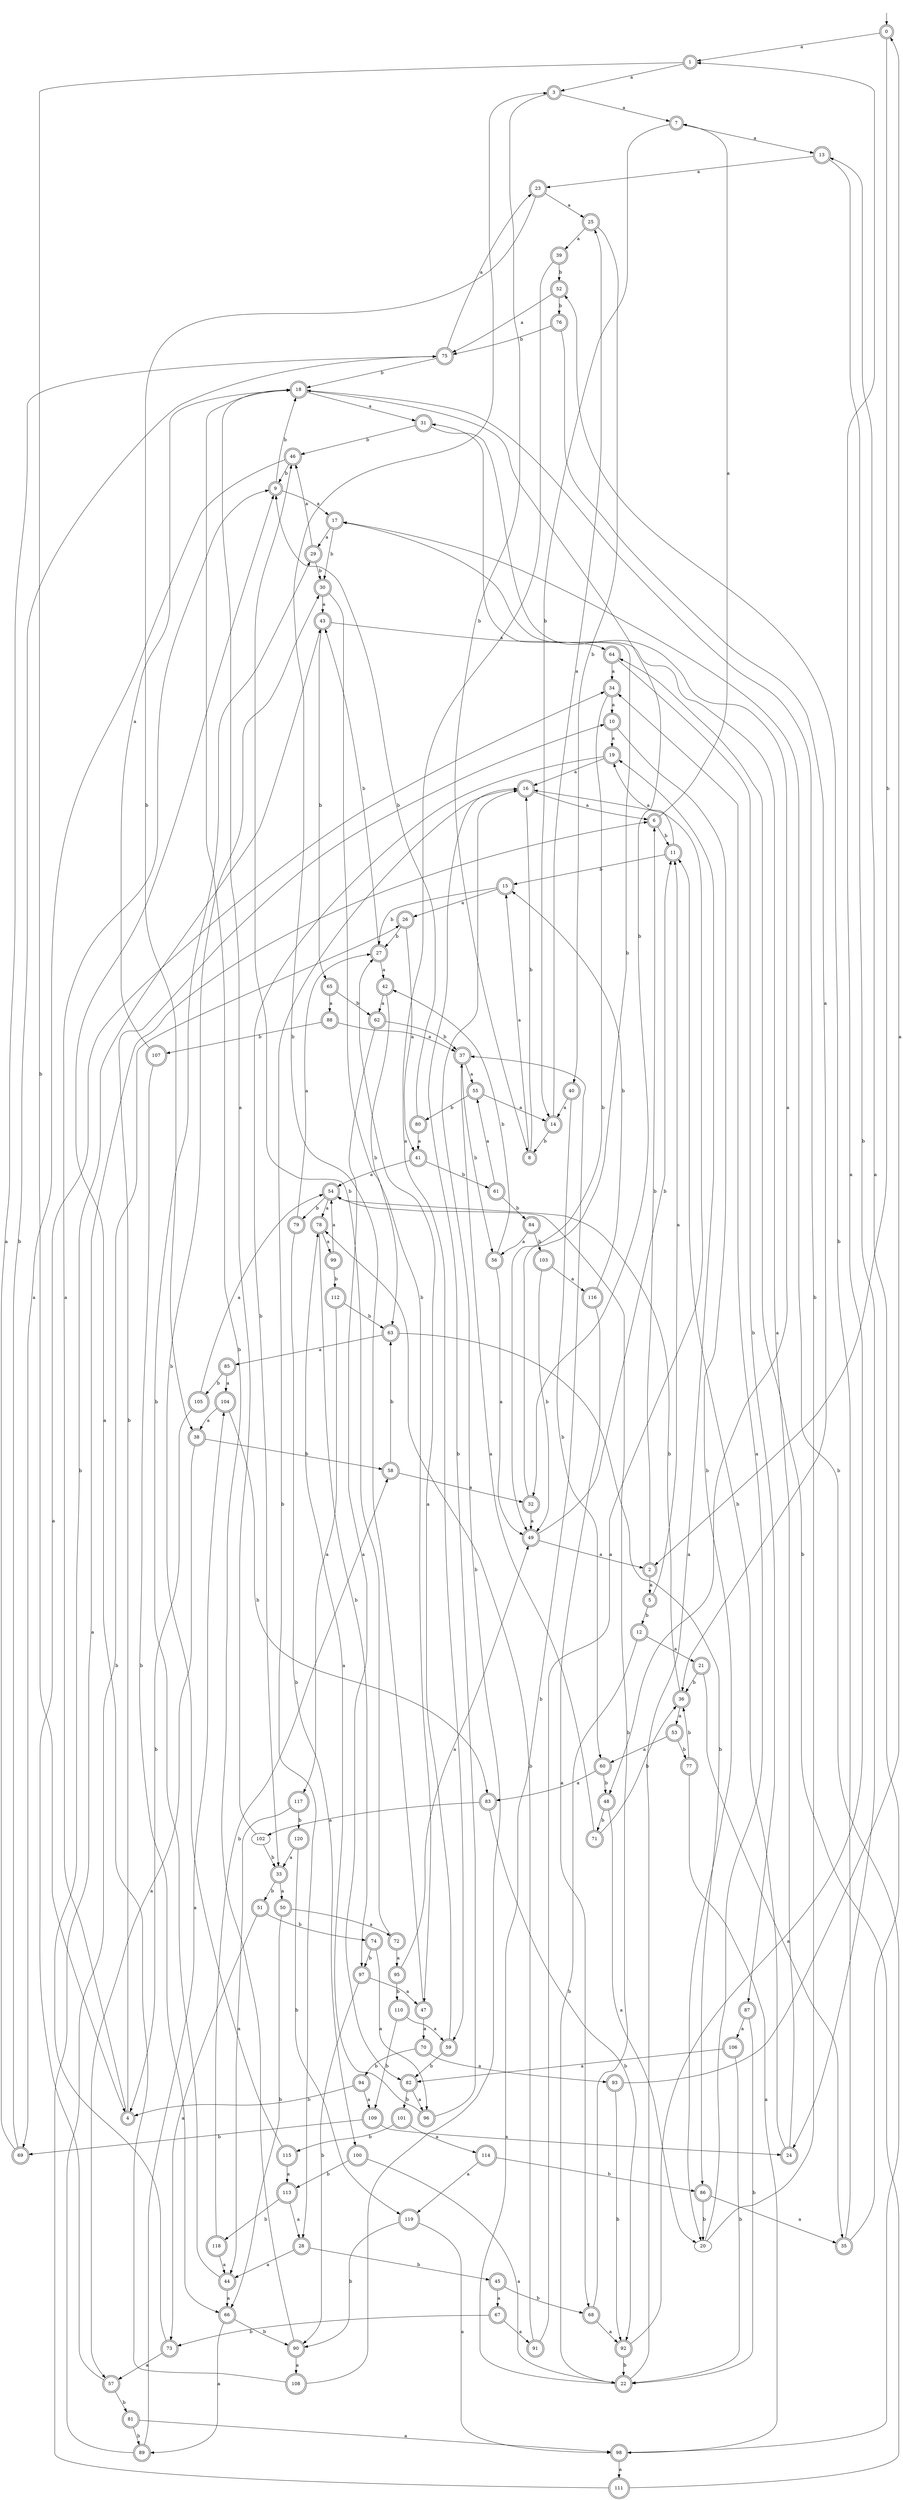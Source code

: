 digraph RandomDFA {
  __start0 [label="", shape=none];
  __start0 -> 0 [label=""];
  0 [shape=circle] [shape=doublecircle]
  0 -> 1 [label="a"]
  0 -> 2 [label="b"]
  1 [shape=doublecircle]
  1 -> 3 [label="a"]
  1 -> 4 [label="b"]
  2 [shape=doublecircle]
  2 -> 5 [label="a"]
  2 -> 6 [label="b"]
  3 [shape=doublecircle]
  3 -> 7 [label="a"]
  3 -> 8 [label="b"]
  4 [shape=doublecircle]
  4 -> 9 [label="a"]
  4 -> 10 [label="b"]
  5 [shape=doublecircle]
  5 -> 11 [label="a"]
  5 -> 12 [label="b"]
  6 [shape=doublecircle]
  6 -> 7 [label="a"]
  6 -> 11 [label="b"]
  7 [shape=doublecircle]
  7 -> 13 [label="a"]
  7 -> 14 [label="b"]
  8 [shape=doublecircle]
  8 -> 15 [label="a"]
  8 -> 16 [label="b"]
  9 [shape=doublecircle]
  9 -> 17 [label="a"]
  9 -> 18 [label="b"]
  10 [shape=doublecircle]
  10 -> 19 [label="a"]
  10 -> 20 [label="b"]
  11 [shape=doublecircle]
  11 -> 19 [label="a"]
  11 -> 15 [label="b"]
  12 [shape=doublecircle]
  12 -> 21 [label="a"]
  12 -> 22 [label="b"]
  13 [shape=doublecircle]
  13 -> 23 [label="a"]
  13 -> 24 [label="b"]
  14 [shape=doublecircle]
  14 -> 25 [label="a"]
  14 -> 8 [label="b"]
  15 [shape=doublecircle]
  15 -> 26 [label="a"]
  15 -> 27 [label="b"]
  16 [shape=doublecircle]
  16 -> 6 [label="a"]
  16 -> 28 [label="b"]
  17 [shape=doublecircle]
  17 -> 29 [label="a"]
  17 -> 30 [label="b"]
  18 [shape=doublecircle]
  18 -> 31 [label="a"]
  18 -> 32 [label="b"]
  19 [shape=doublecircle]
  19 -> 16 [label="a"]
  19 -> 33 [label="b"]
  20
  20 -> 34 [label="a"]
  20 -> 18 [label="b"]
  21 [shape=doublecircle]
  21 -> 35 [label="a"]
  21 -> 36 [label="b"]
  22 [shape=doublecircle]
  22 -> 19 [label="a"]
  22 -> 37 [label="b"]
  23 [shape=doublecircle]
  23 -> 25 [label="a"]
  23 -> 38 [label="b"]
  24 [shape=doublecircle]
  24 -> 17 [label="a"]
  24 -> 11 [label="b"]
  25 [shape=doublecircle]
  25 -> 39 [label="a"]
  25 -> 40 [label="b"]
  26 [shape=doublecircle]
  26 -> 41 [label="a"]
  26 -> 27 [label="b"]
  27 [shape=doublecircle]
  27 -> 42 [label="a"]
  27 -> 43 [label="b"]
  28 [shape=doublecircle]
  28 -> 44 [label="a"]
  28 -> 45 [label="b"]
  29 [shape=doublecircle]
  29 -> 46 [label="a"]
  29 -> 30 [label="b"]
  30 [shape=doublecircle]
  30 -> 43 [label="a"]
  30 -> 47 [label="b"]
  31 [shape=doublecircle]
  31 -> 48 [label="a"]
  31 -> 46 [label="b"]
  32 [shape=doublecircle]
  32 -> 49 [label="a"]
  32 -> 31 [label="b"]
  33 [shape=doublecircle]
  33 -> 50 [label="a"]
  33 -> 51 [label="b"]
  34 [shape=doublecircle]
  34 -> 10 [label="a"]
  34 -> 49 [label="b"]
  35 [shape=doublecircle]
  35 -> 13 [label="a"]
  35 -> 52 [label="b"]
  36 [shape=doublecircle]
  36 -> 53 [label="a"]
  36 -> 54 [label="b"]
  37 [shape=doublecircle]
  37 -> 55 [label="a"]
  37 -> 56 [label="b"]
  38 [shape=doublecircle]
  38 -> 57 [label="a"]
  38 -> 58 [label="b"]
  39 [shape=doublecircle]
  39 -> 59 [label="a"]
  39 -> 52 [label="b"]
  40 [shape=doublecircle]
  40 -> 14 [label="a"]
  40 -> 60 [label="b"]
  41 [shape=doublecircle]
  41 -> 54 [label="a"]
  41 -> 61 [label="b"]
  42 [shape=doublecircle]
  42 -> 62 [label="a"]
  42 -> 63 [label="b"]
  43 [shape=doublecircle]
  43 -> 64 [label="a"]
  43 -> 65 [label="b"]
  44 [shape=doublecircle]
  44 -> 66 [label="a"]
  44 -> 29 [label="b"]
  45 [shape=doublecircle]
  45 -> 67 [label="a"]
  45 -> 68 [label="b"]
  46 [shape=doublecircle]
  46 -> 69 [label="a"]
  46 -> 9 [label="b"]
  47 [shape=doublecircle]
  47 -> 70 [label="a"]
  47 -> 3 [label="b"]
  48 [shape=doublecircle]
  48 -> 20 [label="a"]
  48 -> 71 [label="b"]
  49 [shape=doublecircle]
  49 -> 2 [label="a"]
  49 -> 11 [label="b"]
  50 [shape=doublecircle]
  50 -> 72 [label="a"]
  50 -> 66 [label="b"]
  51 [shape=doublecircle]
  51 -> 73 [label="a"]
  51 -> 74 [label="b"]
  52 [shape=doublecircle]
  52 -> 75 [label="a"]
  52 -> 76 [label="b"]
  53 [shape=doublecircle]
  53 -> 60 [label="a"]
  53 -> 77 [label="b"]
  54 [shape=doublecircle]
  54 -> 78 [label="a"]
  54 -> 79 [label="b"]
  55 [shape=doublecircle]
  55 -> 14 [label="a"]
  55 -> 80 [label="b"]
  56 [shape=doublecircle]
  56 -> 49 [label="a"]
  56 -> 42 [label="b"]
  57 [shape=doublecircle]
  57 -> 34 [label="a"]
  57 -> 81 [label="b"]
  58 [shape=doublecircle]
  58 -> 32 [label="a"]
  58 -> 63 [label="b"]
  59 [shape=doublecircle]
  59 -> 27 [label="a"]
  59 -> 82 [label="b"]
  60 [shape=doublecircle]
  60 -> 83 [label="a"]
  60 -> 48 [label="b"]
  61 [shape=doublecircle]
  61 -> 55 [label="a"]
  61 -> 84 [label="b"]
  62 [shape=doublecircle]
  62 -> 82 [label="a"]
  62 -> 37 [label="b"]
  63 [shape=doublecircle]
  63 -> 85 [label="a"]
  63 -> 86 [label="b"]
  64 [shape=doublecircle]
  64 -> 34 [label="a"]
  64 -> 87 [label="b"]
  65 [shape=doublecircle]
  65 -> 88 [label="a"]
  65 -> 62 [label="b"]
  66 [shape=doublecircle]
  66 -> 89 [label="a"]
  66 -> 90 [label="b"]
  67 [shape=doublecircle]
  67 -> 91 [label="a"]
  67 -> 73 [label="b"]
  68 [shape=doublecircle]
  68 -> 92 [label="a"]
  68 -> 54 [label="b"]
  69 [shape=doublecircle]
  69 -> 75 [label="a"]
  69 -> 75 [label="b"]
  70 [shape=doublecircle]
  70 -> 93 [label="a"]
  70 -> 94 [label="b"]
  71 [shape=doublecircle]
  71 -> 37 [label="a"]
  71 -> 36 [label="b"]
  72 [shape=doublecircle]
  72 -> 95 [label="a"]
  72 -> 46 [label="b"]
  73 [shape=doublecircle]
  73 -> 57 [label="a"]
  73 -> 43 [label="b"]
  74 [shape=doublecircle]
  74 -> 96 [label="a"]
  74 -> 97 [label="b"]
  75 [shape=doublecircle]
  75 -> 23 [label="a"]
  75 -> 18 [label="b"]
  76 [shape=doublecircle]
  76 -> 36 [label="a"]
  76 -> 75 [label="b"]
  77 [shape=doublecircle]
  77 -> 98 [label="a"]
  77 -> 36 [label="b"]
  78 [shape=doublecircle]
  78 -> 99 [label="a"]
  78 -> 97 [label="b"]
  79 [shape=doublecircle]
  79 -> 27 [label="a"]
  79 -> 100 [label="b"]
  80 [shape=doublecircle]
  80 -> 41 [label="a"]
  80 -> 9 [label="b"]
  81 [shape=doublecircle]
  81 -> 98 [label="a"]
  81 -> 89 [label="b"]
  82 [shape=doublecircle]
  82 -> 96 [label="a"]
  82 -> 101 [label="b"]
  83 [shape=doublecircle]
  83 -> 102 [label="a"]
  83 -> 92 [label="b"]
  84 [shape=doublecircle]
  84 -> 56 [label="a"]
  84 -> 103 [label="b"]
  85 [shape=doublecircle]
  85 -> 104 [label="a"]
  85 -> 105 [label="b"]
  86 [shape=doublecircle]
  86 -> 35 [label="a"]
  86 -> 20 [label="b"]
  87 [shape=doublecircle]
  87 -> 106 [label="a"]
  87 -> 22 [label="b"]
  88 [shape=doublecircle]
  88 -> 37 [label="a"]
  88 -> 107 [label="b"]
  89 [shape=doublecircle]
  89 -> 104 [label="a"]
  89 -> 26 [label="b"]
  90 [shape=doublecircle]
  90 -> 108 [label="a"]
  90 -> 18 [label="b"]
  91 [shape=doublecircle]
  91 -> 16 [label="a"]
  91 -> 78 [label="b"]
  92 [shape=doublecircle]
  92 -> 1 [label="a"]
  92 -> 22 [label="b"]
  93 [shape=doublecircle]
  93 -> 0 [label="a"]
  93 -> 92 [label="b"]
  94 [shape=doublecircle]
  94 -> 109 [label="a"]
  94 -> 4 [label="b"]
  95 [shape=doublecircle]
  95 -> 49 [label="a"]
  95 -> 110 [label="b"]
  96 [shape=doublecircle]
  96 -> 78 [label="a"]
  96 -> 16 [label="b"]
  97 [shape=doublecircle]
  97 -> 47 [label="a"]
  97 -> 90 [label="b"]
  98 [shape=doublecircle]
  98 -> 111 [label="a"]
  98 -> 17 [label="b"]
  99 [shape=doublecircle]
  99 -> 54 [label="a"]
  99 -> 112 [label="b"]
  100 [shape=doublecircle]
  100 -> 22 [label="a"]
  100 -> 113 [label="b"]
  101 [shape=doublecircle]
  101 -> 114 [label="a"]
  101 -> 115 [label="b"]
  102
  102 -> 18 [label="a"]
  102 -> 33 [label="b"]
  103 [shape=doublecircle]
  103 -> 116 [label="a"]
  103 -> 49 [label="b"]
  104 [shape=doublecircle]
  104 -> 38 [label="a"]
  104 -> 83 [label="b"]
  105 [shape=doublecircle]
  105 -> 54 [label="a"]
  105 -> 4 [label="b"]
  106 [shape=doublecircle]
  106 -> 82 [label="a"]
  106 -> 22 [label="b"]
  107 [shape=doublecircle]
  107 -> 18 [label="a"]
  107 -> 66 [label="b"]
  108 [shape=doublecircle]
  108 -> 9 [label="a"]
  108 -> 16 [label="b"]
  109 [shape=doublecircle]
  109 -> 24 [label="a"]
  109 -> 69 [label="b"]
  110 [shape=doublecircle]
  110 -> 59 [label="a"]
  110 -> 109 [label="b"]
  111 [shape=doublecircle]
  111 -> 6 [label="a"]
  111 -> 64 [label="b"]
  112 [shape=doublecircle]
  112 -> 117 [label="a"]
  112 -> 63 [label="b"]
  113 [shape=doublecircle]
  113 -> 28 [label="a"]
  113 -> 118 [label="b"]
  114 [shape=doublecircle]
  114 -> 119 [label="a"]
  114 -> 86 [label="b"]
  115 [shape=doublecircle]
  115 -> 113 [label="a"]
  115 -> 30 [label="b"]
  116 [shape=doublecircle]
  116 -> 68 [label="a"]
  116 -> 15 [label="b"]
  117 [shape=doublecircle]
  117 -> 44 [label="a"]
  117 -> 120 [label="b"]
  118 [shape=doublecircle]
  118 -> 44 [label="a"]
  118 -> 58 [label="b"]
  119 [shape=doublecircle]
  119 -> 98 [label="a"]
  119 -> 90 [label="b"]
  120 [shape=doublecircle]
  120 -> 33 [label="a"]
  120 -> 119 [label="b"]
}
